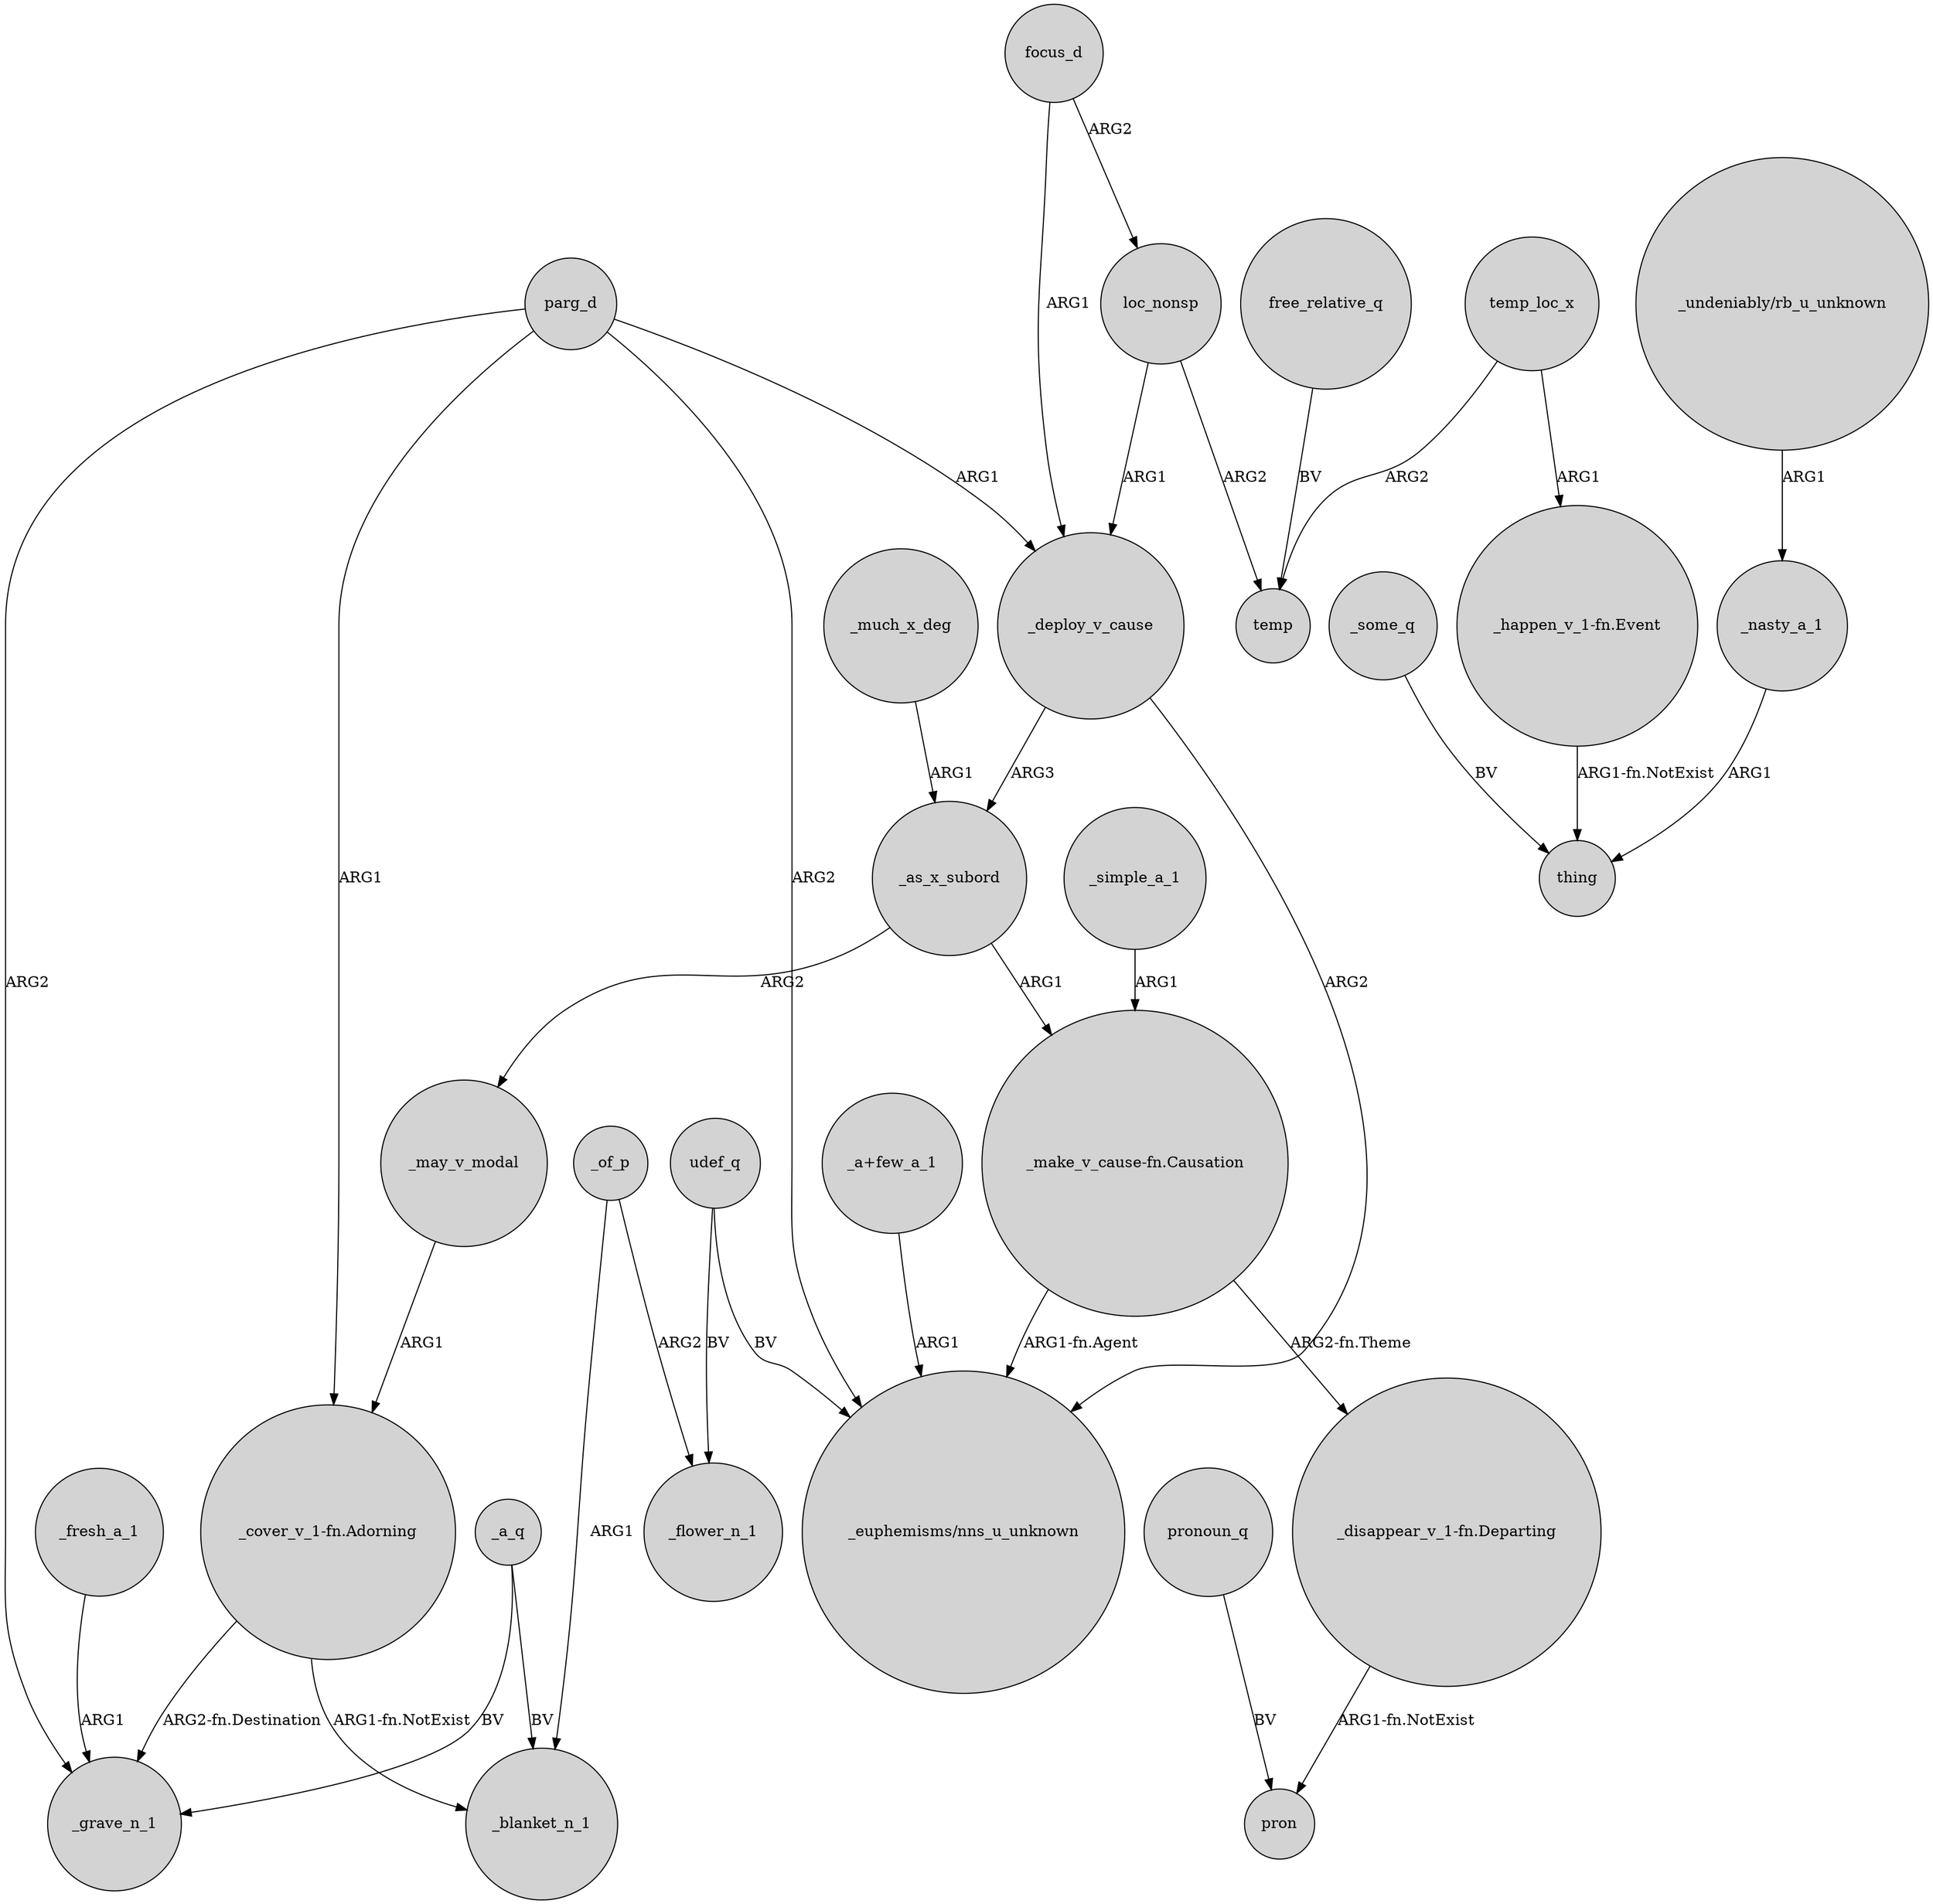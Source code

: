 digraph {
	node [shape=circle style=filled]
	_of_p -> _blanket_n_1 [label=ARG1]
	focus_d -> loc_nonsp [label=ARG2]
	parg_d -> "_euphemisms/nns_u_unknown" [label=ARG2]
	"_cover_v_1-fn.Adorning" -> _blanket_n_1 [label="ARG1-fn.NotExist"]
	_some_q -> thing [label=BV]
	_fresh_a_1 -> _grave_n_1 [label=ARG1]
	parg_d -> _grave_n_1 [label=ARG2]
	_a_q -> _blanket_n_1 [label=BV]
	"_make_v_cause-fn.Causation" -> "_disappear_v_1-fn.Departing" [label="ARG2-fn.Theme"]
	loc_nonsp -> _deploy_v_cause [label=ARG1]
	_a_q -> _grave_n_1 [label=BV]
	temp_loc_x -> "_happen_v_1-fn.Event" [label=ARG1]
	_much_x_deg -> _as_x_subord [label=ARG1]
	_deploy_v_cause -> _as_x_subord [label=ARG3]
	parg_d -> _deploy_v_cause [label=ARG1]
	pronoun_q -> pron [label=BV]
	parg_d -> "_cover_v_1-fn.Adorning" [label=ARG1]
	temp_loc_x -> temp [label=ARG2]
	loc_nonsp -> temp [label=ARG2]
	"_disappear_v_1-fn.Departing" -> pron [label="ARG1-fn.NotExist"]
	"_happen_v_1-fn.Event" -> thing [label="ARG1-fn.NotExist"]
	_of_p -> _flower_n_1 [label=ARG2]
	"_undeniably/rb_u_unknown" -> _nasty_a_1 [label=ARG1]
	"_make_v_cause-fn.Causation" -> "_euphemisms/nns_u_unknown" [label="ARG1-fn.Agent"]
	_nasty_a_1 -> thing [label=ARG1]
	_as_x_subord -> _may_v_modal [label=ARG2]
	_simple_a_1 -> "_make_v_cause-fn.Causation" [label=ARG1]
	_as_x_subord -> "_make_v_cause-fn.Causation" [label=ARG1]
	"_cover_v_1-fn.Adorning" -> _grave_n_1 [label="ARG2-fn.Destination"]
	focus_d -> _deploy_v_cause [label=ARG1]
	_deploy_v_cause -> "_euphemisms/nns_u_unknown" [label=ARG2]
	udef_q -> _flower_n_1 [label=BV]
	udef_q -> "_euphemisms/nns_u_unknown" [label=BV]
	_may_v_modal -> "_cover_v_1-fn.Adorning" [label=ARG1]
	free_relative_q -> temp [label=BV]
	"_a+few_a_1" -> "_euphemisms/nns_u_unknown" [label=ARG1]
}

